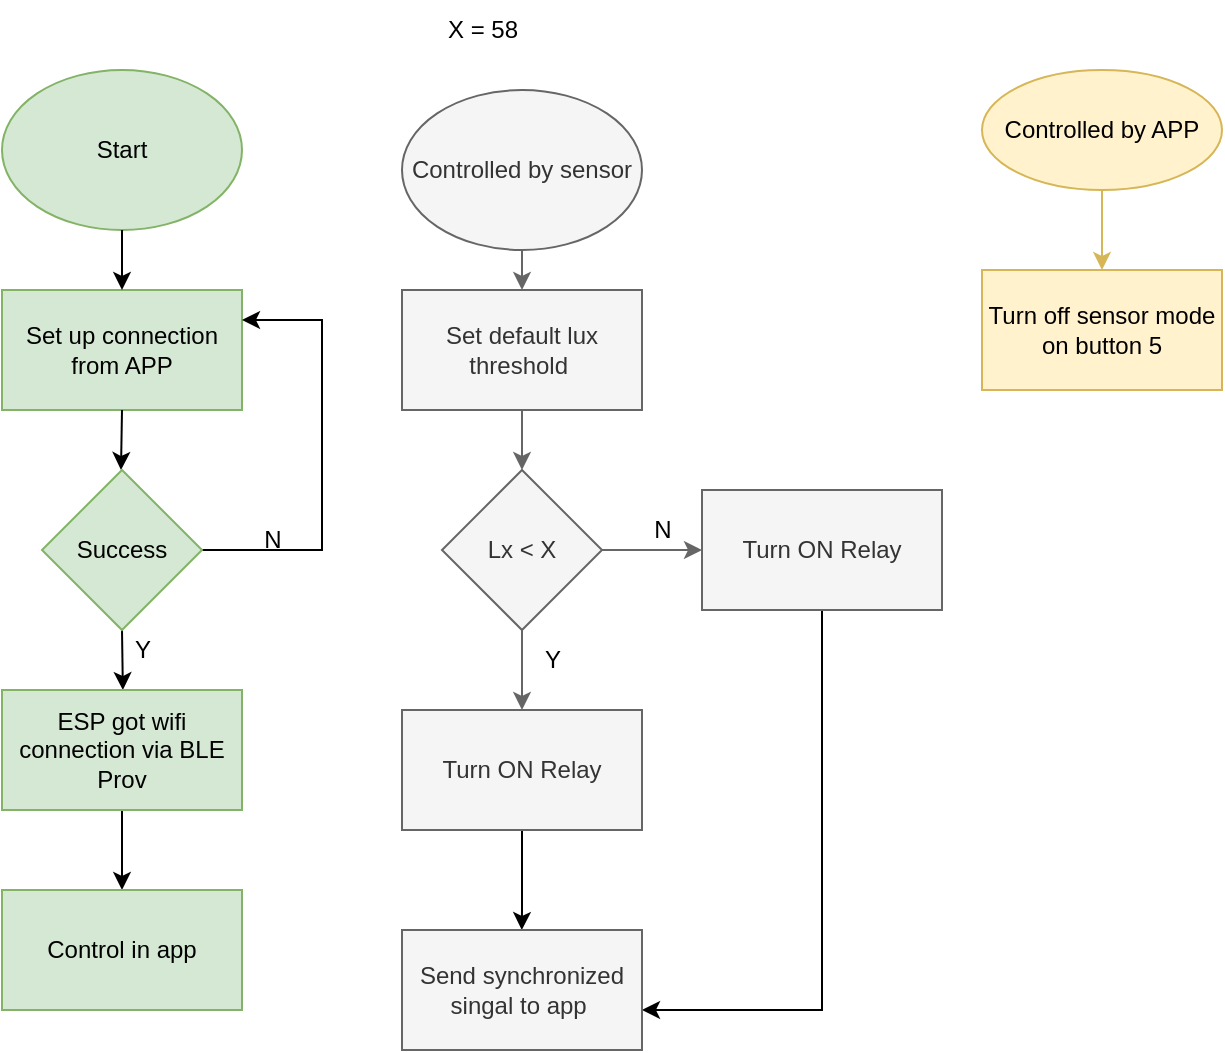 <mxfile version="20.6.2" type="device"><diagram id="WTLKP-GvC-uVJTyBhh64" name="Page-1"><mxGraphModel dx="890" dy="532" grid="1" gridSize="10" guides="1" tooltips="1" connect="1" arrows="1" fold="1" page="1" pageScale="1" pageWidth="850" pageHeight="1100" math="0" shadow="0"><root><mxCell id="0"/><mxCell id="1" parent="0"/><mxCell id="jEws_J-mF1SHZpVHh4yN-1" value="Set up connection from APP" style="rounded=0;whiteSpace=wrap;html=1;fillColor=#d5e8d4;strokeColor=#82b366;" parent="1" vertex="1"><mxGeometry x="80" y="160" width="120" height="60" as="geometry"/></mxCell><mxCell id="jEws_J-mF1SHZpVHh4yN-2" value="Start" style="ellipse;whiteSpace=wrap;html=1;fillColor=#d5e8d4;strokeColor=#82b366;" parent="1" vertex="1"><mxGeometry x="80" y="50" width="120" height="80" as="geometry"/></mxCell><mxCell id="jEws_J-mF1SHZpVHh4yN-5" value="Set default lux threshold&amp;nbsp;" style="rounded=0;whiteSpace=wrap;html=1;fillColor=#f5f5f5;strokeColor=#666666;fontColor=#333333;" parent="1" vertex="1"><mxGeometry x="280" y="160" width="120" height="60" as="geometry"/></mxCell><mxCell id="jEws_J-mF1SHZpVHh4yN-6" value="Controlled by sensor" style="ellipse;whiteSpace=wrap;html=1;fillColor=#f5f5f5;strokeColor=#666666;fontColor=#333333;" parent="1" vertex="1"><mxGeometry x="280" y="60" width="120" height="80" as="geometry"/></mxCell><mxCell id="-iKEMvmxqqMdnfArV6HP-16" style="edgeStyle=orthogonalEdgeStyle;rounded=0;orthogonalLoop=1;jettySize=auto;html=1;exitX=0.5;exitY=1;exitDx=0;exitDy=0;entryX=0.5;entryY=0;entryDx=0;entryDy=0;fillColor=#f5f5f5;strokeColor=#666666;" edge="1" parent="1" source="jEws_J-mF1SHZpVHh4yN-8" target="-iKEMvmxqqMdnfArV6HP-14"><mxGeometry relative="1" as="geometry"/></mxCell><mxCell id="-iKEMvmxqqMdnfArV6HP-17" style="edgeStyle=orthogonalEdgeStyle;rounded=0;orthogonalLoop=1;jettySize=auto;html=1;exitX=1;exitY=0.5;exitDx=0;exitDy=0;entryX=0;entryY=0.5;entryDx=0;entryDy=0;fillColor=#f5f5f5;strokeColor=#666666;" edge="1" parent="1" source="jEws_J-mF1SHZpVHh4yN-8" target="-iKEMvmxqqMdnfArV6HP-15"><mxGeometry relative="1" as="geometry"/></mxCell><mxCell id="jEws_J-mF1SHZpVHh4yN-8" value="Lx &amp;lt; X" style="rhombus;whiteSpace=wrap;html=1;fillColor=#f5f5f5;strokeColor=#666666;fontColor=#333333;" parent="1" vertex="1"><mxGeometry x="300" y="250" width="80" height="80" as="geometry"/></mxCell><mxCell id="jEws_J-mF1SHZpVHh4yN-11" value="" style="endArrow=classic;html=1;rounded=0;exitX=0.5;exitY=1;exitDx=0;exitDy=0;" parent="1" source="jEws_J-mF1SHZpVHh4yN-2" target="jEws_J-mF1SHZpVHh4yN-1" edge="1"><mxGeometry width="50" height="50" relative="1" as="geometry"><mxPoint x="230" y="240" as="sourcePoint"/><mxPoint x="280" y="190" as="targetPoint"/></mxGeometry></mxCell><mxCell id="jEws_J-mF1SHZpVHh4yN-17" value="" style="endArrow=classic;html=1;rounded=0;exitX=0.5;exitY=1;exitDx=0;exitDy=0;entryX=0.5;entryY=0;entryDx=0;entryDy=0;fillColor=#f5f5f5;strokeColor=#666666;" parent="1" source="jEws_J-mF1SHZpVHh4yN-6" target="jEws_J-mF1SHZpVHh4yN-5" edge="1"><mxGeometry width="50" height="50" relative="1" as="geometry"><mxPoint x="250" y="280" as="sourcePoint"/><mxPoint x="300" y="230" as="targetPoint"/></mxGeometry></mxCell><mxCell id="jEws_J-mF1SHZpVHh4yN-18" value="" style="endArrow=classic;html=1;rounded=0;exitX=0.5;exitY=1;exitDx=0;exitDy=0;entryX=0.5;entryY=0;entryDx=0;entryDy=0;fillColor=#f5f5f5;strokeColor=#666666;" parent="1" source="jEws_J-mF1SHZpVHh4yN-5" edge="1"><mxGeometry width="50" height="50" relative="1" as="geometry"><mxPoint x="250" y="280" as="sourcePoint"/><mxPoint x="340" y="250" as="targetPoint"/></mxGeometry></mxCell><mxCell id="-iKEMvmxqqMdnfArV6HP-1" value="" style="endArrow=classic;html=1;rounded=0;entryX=0.5;entryY=0;entryDx=0;entryDy=0;exitX=0.5;exitY=1;exitDx=0;exitDy=0;" edge="1" parent="1" source="jEws_J-mF1SHZpVHh4yN-1"><mxGeometry width="50" height="50" relative="1" as="geometry"><mxPoint x="150" y="240" as="sourcePoint"/><mxPoint x="139.5" y="250" as="targetPoint"/></mxGeometry></mxCell><mxCell id="-iKEMvmxqqMdnfArV6HP-5" style="edgeStyle=orthogonalEdgeStyle;rounded=0;orthogonalLoop=1;jettySize=auto;html=1;exitX=1;exitY=0.5;exitDx=0;exitDy=0;entryX=1;entryY=0.25;entryDx=0;entryDy=0;" edge="1" parent="1" source="-iKEMvmxqqMdnfArV6HP-3" target="jEws_J-mF1SHZpVHh4yN-1"><mxGeometry relative="1" as="geometry"><mxPoint x="220" y="250" as="targetPoint"/><Array as="points"><mxPoint x="240" y="290"/><mxPoint x="240" y="175"/></Array></mxGeometry></mxCell><mxCell id="-iKEMvmxqqMdnfArV6HP-7" style="edgeStyle=orthogonalEdgeStyle;rounded=0;orthogonalLoop=1;jettySize=auto;html=1;exitX=0.5;exitY=1;exitDx=0;exitDy=0;" edge="1" parent="1" source="-iKEMvmxqqMdnfArV6HP-3"><mxGeometry relative="1" as="geometry"><mxPoint x="140.435" y="360" as="targetPoint"/></mxGeometry></mxCell><mxCell id="-iKEMvmxqqMdnfArV6HP-3" value="Success" style="rhombus;whiteSpace=wrap;html=1;fillColor=#d5e8d4;strokeColor=#82b366;" vertex="1" parent="1"><mxGeometry x="100" y="250" width="80" height="80" as="geometry"/></mxCell><mxCell id="-iKEMvmxqqMdnfArV6HP-6" value="N" style="text;html=1;align=center;verticalAlign=middle;resizable=0;points=[];autosize=1;strokeColor=none;fillColor=none;" vertex="1" parent="1"><mxGeometry x="200" y="270" width="30" height="30" as="geometry"/></mxCell><mxCell id="-iKEMvmxqqMdnfArV6HP-8" value="Y&lt;br&gt;" style="text;html=1;align=center;verticalAlign=middle;resizable=0;points=[];autosize=1;strokeColor=none;fillColor=none;" vertex="1" parent="1"><mxGeometry x="135" y="325" width="30" height="30" as="geometry"/></mxCell><mxCell id="-iKEMvmxqqMdnfArV6HP-11" style="edgeStyle=orthogonalEdgeStyle;rounded=0;orthogonalLoop=1;jettySize=auto;html=1;exitX=0.5;exitY=1;exitDx=0;exitDy=0;entryX=0.5;entryY=0;entryDx=0;entryDy=0;" edge="1" parent="1" source="-iKEMvmxqqMdnfArV6HP-9" target="-iKEMvmxqqMdnfArV6HP-10"><mxGeometry relative="1" as="geometry"/></mxCell><mxCell id="-iKEMvmxqqMdnfArV6HP-9" value="ESP got wifi connection via BLE Prov" style="rounded=0;whiteSpace=wrap;html=1;fillColor=#d5e8d4;strokeColor=#82b366;" vertex="1" parent="1"><mxGeometry x="80" y="360" width="120" height="60" as="geometry"/></mxCell><mxCell id="-iKEMvmxqqMdnfArV6HP-10" value="Control in app" style="rounded=0;whiteSpace=wrap;html=1;fillColor=#d5e8d4;strokeColor=#82b366;" vertex="1" parent="1"><mxGeometry x="80" y="460" width="120" height="60" as="geometry"/></mxCell><mxCell id="-iKEMvmxqqMdnfArV6HP-13" value="X = 58" style="text;html=1;align=center;verticalAlign=middle;resizable=0;points=[];autosize=1;strokeColor=none;fillColor=none;" vertex="1" parent="1"><mxGeometry x="290" y="15" width="60" height="30" as="geometry"/></mxCell><mxCell id="-iKEMvmxqqMdnfArV6HP-26" style="edgeStyle=orthogonalEdgeStyle;rounded=0;orthogonalLoop=1;jettySize=auto;html=1;exitX=0.5;exitY=1;exitDx=0;exitDy=0;" edge="1" parent="1" source="-iKEMvmxqqMdnfArV6HP-14"><mxGeometry relative="1" as="geometry"><mxPoint x="339.895" y="480" as="targetPoint"/><Array as="points"><mxPoint x="340" y="470"/><mxPoint x="340" y="470"/></Array></mxGeometry></mxCell><mxCell id="-iKEMvmxqqMdnfArV6HP-14" value="Turn ON Relay" style="rounded=0;whiteSpace=wrap;html=1;fillColor=#f5f5f5;strokeColor=#666666;fontColor=#333333;" vertex="1" parent="1"><mxGeometry x="280" y="370" width="120" height="60" as="geometry"/></mxCell><mxCell id="-iKEMvmxqqMdnfArV6HP-25" style="edgeStyle=orthogonalEdgeStyle;rounded=0;orthogonalLoop=1;jettySize=auto;html=1;exitX=0.5;exitY=1;exitDx=0;exitDy=0;" edge="1" parent="1" source="-iKEMvmxqqMdnfArV6HP-15"><mxGeometry relative="1" as="geometry"><mxPoint x="400" y="520" as="targetPoint"/><Array as="points"><mxPoint x="490" y="520"/></Array></mxGeometry></mxCell><mxCell id="-iKEMvmxqqMdnfArV6HP-15" value="Turn ON Relay" style="rounded=0;whiteSpace=wrap;html=1;fillColor=#f5f5f5;strokeColor=#666666;fontColor=#333333;" vertex="1" parent="1"><mxGeometry x="430" y="260" width="120" height="60" as="geometry"/></mxCell><mxCell id="-iKEMvmxqqMdnfArV6HP-22" style="edgeStyle=orthogonalEdgeStyle;rounded=0;orthogonalLoop=1;jettySize=auto;html=1;exitX=0.5;exitY=1;exitDx=0;exitDy=0;entryX=0.5;entryY=0;entryDx=0;entryDy=0;fillColor=#fff2cc;strokeColor=#d6b656;" edge="1" parent="1" source="-iKEMvmxqqMdnfArV6HP-20" target="-iKEMvmxqqMdnfArV6HP-21"><mxGeometry relative="1" as="geometry"/></mxCell><mxCell id="-iKEMvmxqqMdnfArV6HP-20" value="Controlled by APP" style="ellipse;whiteSpace=wrap;html=1;fillColor=#fff2cc;strokeColor=#d6b656;" vertex="1" parent="1"><mxGeometry x="570" y="50" width="120" height="60" as="geometry"/></mxCell><mxCell id="-iKEMvmxqqMdnfArV6HP-21" value="Turn off sensor mode on button 5" style="rounded=0;whiteSpace=wrap;html=1;fillColor=#fff2cc;strokeColor=#d6b656;" vertex="1" parent="1"><mxGeometry x="570" y="150" width="120" height="60" as="geometry"/></mxCell><mxCell id="-iKEMvmxqqMdnfArV6HP-23" value="N" style="text;html=1;align=center;verticalAlign=middle;resizable=0;points=[];autosize=1;strokeColor=none;fillColor=none;" vertex="1" parent="1"><mxGeometry x="395" y="265" width="30" height="30" as="geometry"/></mxCell><mxCell id="-iKEMvmxqqMdnfArV6HP-24" value="Y" style="text;html=1;align=center;verticalAlign=middle;resizable=0;points=[];autosize=1;strokeColor=none;fillColor=none;" vertex="1" parent="1"><mxGeometry x="340" y="330" width="30" height="30" as="geometry"/></mxCell><mxCell id="-iKEMvmxqqMdnfArV6HP-27" value="Send synchronized singal to app&amp;nbsp;" style="rounded=0;whiteSpace=wrap;html=1;fillColor=#f5f5f5;strokeColor=#666666;fontColor=#333333;" vertex="1" parent="1"><mxGeometry x="280" y="480" width="120" height="60" as="geometry"/></mxCell></root></mxGraphModel></diagram></mxfile>